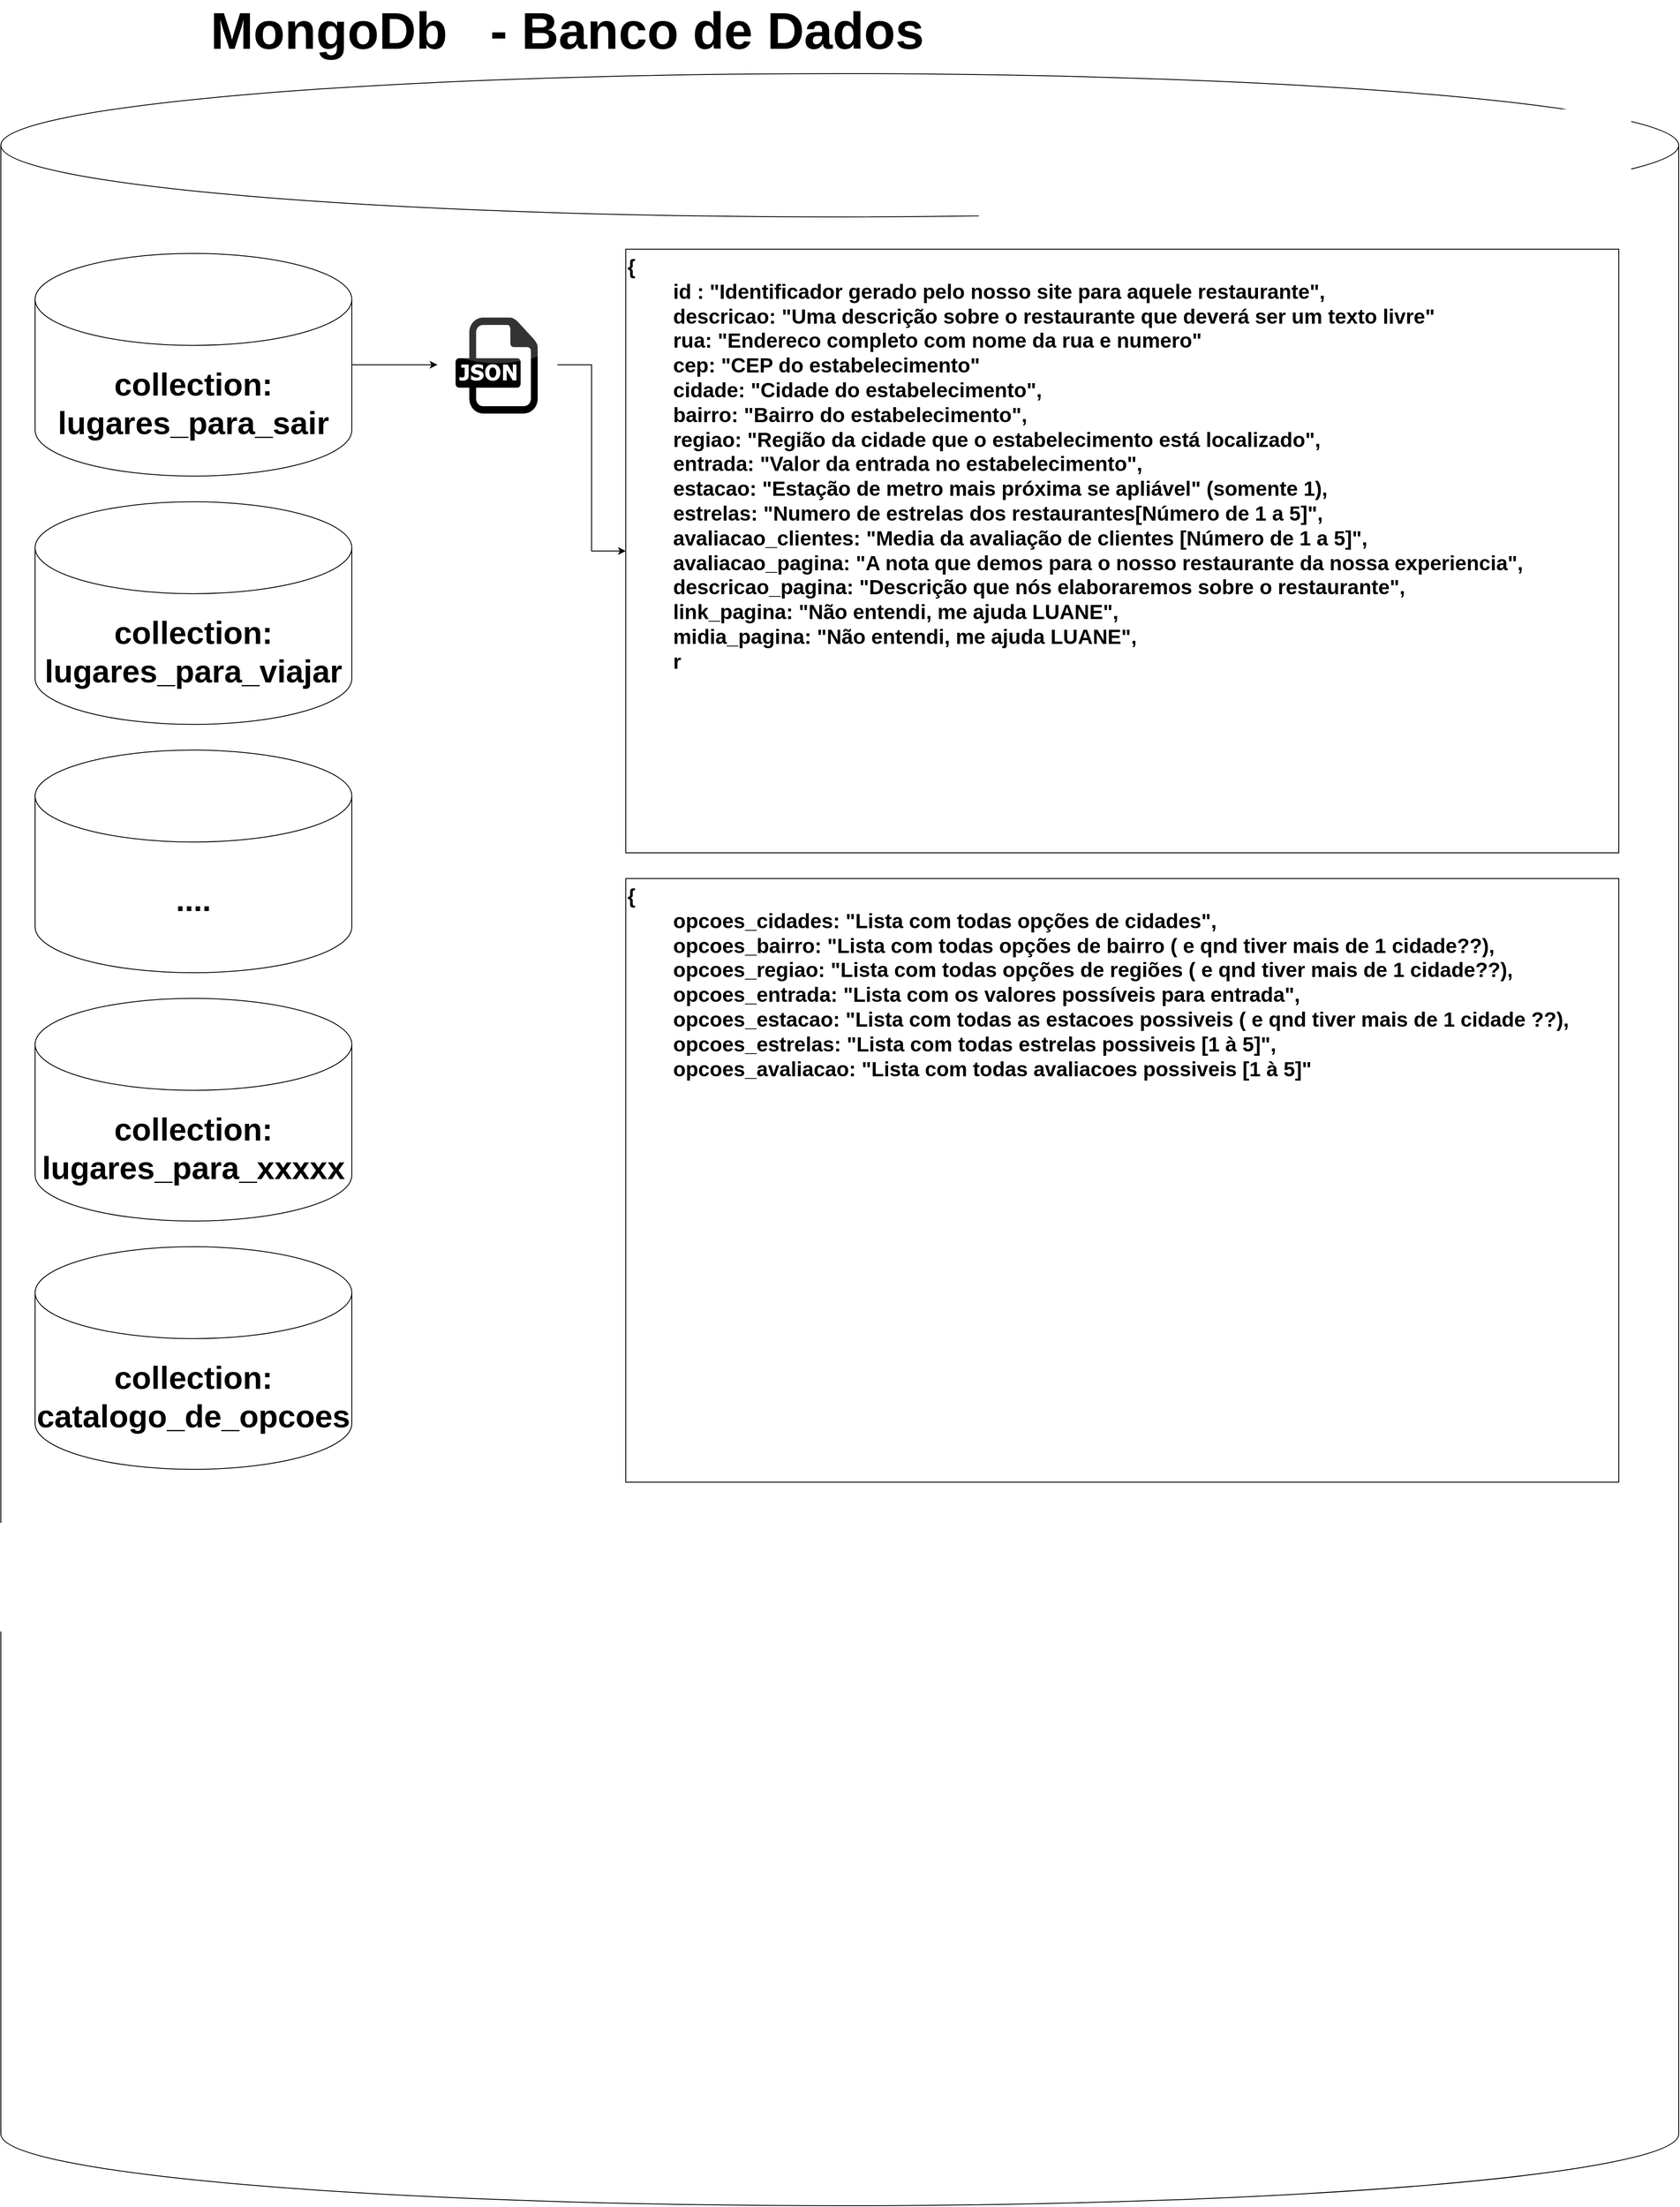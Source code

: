 <mxfile version="22.1.3" type="github">
  <diagram name="Travel And Dine - Banco de Dados" id="l2abdUlIpdZk-L6hSmc2">
    <mxGraphModel dx="2390" dy="1512" grid="1" gridSize="10" guides="1" tooltips="1" connect="1" arrows="1" fold="1" page="1" pageScale="1" pageWidth="50000" pageHeight="50000" math="0" shadow="0">
      <root>
        <mxCell id="0" />
        <mxCell id="1" parent="0" />
        <mxCell id="otfIkombBEl5gzPAVcly-1" value="" style="shape=cylinder3;whiteSpace=wrap;html=1;boundedLbl=1;backgroundOutline=1;size=83.667;" vertex="1" parent="1">
          <mxGeometry x="130" y="130" width="1960" height="2490" as="geometry" />
        </mxCell>
        <mxCell id="otfIkombBEl5gzPAVcly-2" value="&lt;span style=&quot;font-size: 60px;&quot;&gt;&lt;b style=&quot;font-size: 60px;&quot;&gt;MongoDb&amp;nbsp; &amp;nbsp;- Banco de Dados&amp;nbsp;&lt;/b&gt;&lt;/span&gt;" style="text;html=1;strokeColor=none;fillColor=none;align=center;verticalAlign=middle;whiteSpace=wrap;rounded=0;fontSize=60;" vertex="1" parent="1">
          <mxGeometry x="150" y="50" width="1300" height="60" as="geometry" />
        </mxCell>
        <mxCell id="otfIkombBEl5gzPAVcly-12" style="edgeStyle=orthogonalEdgeStyle;rounded=0;orthogonalLoop=1;jettySize=auto;html=1;" edge="1" parent="1" source="otfIkombBEl5gzPAVcly-4" target="otfIkombBEl5gzPAVcly-10">
          <mxGeometry relative="1" as="geometry" />
        </mxCell>
        <mxCell id="otfIkombBEl5gzPAVcly-4" value="collection:&lt;br style=&quot;font-size: 37px;&quot;&gt;lugares_para_sair" style="shape=cylinder3;whiteSpace=wrap;html=1;boundedLbl=1;backgroundOutline=1;size=53.667;fontSize=37;fontStyle=1" vertex="1" parent="1">
          <mxGeometry x="170" y="340" width="370" height="260" as="geometry" />
        </mxCell>
        <mxCell id="otfIkombBEl5gzPAVcly-5" value="collection:&lt;br style=&quot;font-size: 37px;&quot;&gt;lugares_para_viajar" style="shape=cylinder3;whiteSpace=wrap;html=1;boundedLbl=1;backgroundOutline=1;size=53.667;fontSize=37;fontStyle=1" vertex="1" parent="1">
          <mxGeometry x="170" y="630" width="370" height="260" as="geometry" />
        </mxCell>
        <mxCell id="otfIkombBEl5gzPAVcly-6" value="...." style="shape=cylinder3;whiteSpace=wrap;html=1;boundedLbl=1;backgroundOutline=1;size=53.667;fontSize=37;fontStyle=1" vertex="1" parent="1">
          <mxGeometry x="170" y="920" width="370" height="260" as="geometry" />
        </mxCell>
        <mxCell id="otfIkombBEl5gzPAVcly-7" value="collection:&lt;br style=&quot;font-size: 37px;&quot;&gt;lugares_para_xxxxx" style="shape=cylinder3;whiteSpace=wrap;html=1;boundedLbl=1;backgroundOutline=1;size=53.667;fontSize=37;fontStyle=1" vertex="1" parent="1">
          <mxGeometry x="170" y="1210" width="370" height="260" as="geometry" />
        </mxCell>
        <mxCell id="otfIkombBEl5gzPAVcly-8" value="collection:&lt;br style=&quot;font-size: 37px;&quot;&gt;catalogo_de_opcoes" style="shape=cylinder3;whiteSpace=wrap;html=1;boundedLbl=1;backgroundOutline=1;size=53.667;fontSize=37;fontStyle=1" vertex="1" parent="1">
          <mxGeometry x="170" y="1500" width="370" height="260" as="geometry" />
        </mxCell>
        <mxCell id="otfIkombBEl5gzPAVcly-15" value="" style="edgeStyle=orthogonalEdgeStyle;rounded=0;orthogonalLoop=1;jettySize=auto;html=1;" edge="1" parent="1" source="otfIkombBEl5gzPAVcly-10" target="otfIkombBEl5gzPAVcly-13">
          <mxGeometry relative="1" as="geometry" />
        </mxCell>
        <mxCell id="otfIkombBEl5gzPAVcly-10" value="" style="dashed=0;outlineConnect=0;html=1;align=center;labelPosition=center;verticalLabelPosition=bottom;verticalAlign=top;shape=mxgraph.webicons.json;gradientColor=none;fillColor=none;" vertex="1" parent="1">
          <mxGeometry x="640" y="395" width="140.13" height="150" as="geometry" />
        </mxCell>
        <mxCell id="otfIkombBEl5gzPAVcly-13" value="{&lt;br style=&quot;font-size: 24px;&quot;&gt;&lt;span style=&quot;font-size: 24px;&quot;&gt;&lt;span style=&quot;&quot;&gt;&amp;nbsp;&amp;nbsp;&amp;nbsp;&amp;nbsp;&lt;span style=&quot;&quot;&gt;&lt;span style=&quot;white-space: pre;&quot;&gt;&amp;nbsp;&amp;nbsp;&amp;nbsp;&amp;nbsp;&lt;/span&gt;&lt;/span&gt;&lt;/span&gt;&lt;/span&gt;id : &quot;Identificador gerado pelo nosso site para aquele restaurante&quot;,&lt;br&gt;&lt;span style=&quot;&quot;&gt;&lt;span style=&quot;&quot;&gt;&amp;nbsp;&amp;nbsp;&amp;nbsp;&amp;nbsp;&lt;span style=&quot;&quot;&gt;&lt;span style=&quot;white-space: pre;&quot;&gt;&amp;nbsp;&amp;nbsp;&amp;nbsp;&amp;nbsp;&lt;/span&gt;&lt;/span&gt;&lt;/span&gt;&lt;/span&gt;descricao: &quot;Uma descrição sobre o restaurante que deverá ser um texto livre&quot;&lt;br&gt;&lt;span style=&quot;&quot;&gt;&lt;span style=&quot;&quot;&gt;&amp;nbsp;&amp;nbsp;&amp;nbsp;&amp;nbsp;&lt;span style=&quot;&quot;&gt;&lt;span style=&quot;white-space: pre;&quot;&gt;&amp;nbsp;&amp;nbsp;&amp;nbsp;&amp;nbsp;&lt;/span&gt;&lt;/span&gt;&lt;/span&gt;&lt;/span&gt;rua: &quot;Endereco completo com nome da rua e numero&quot;&lt;br&gt;&lt;span style=&quot;&quot;&gt;&lt;span style=&quot;&quot;&gt;&amp;nbsp;&amp;nbsp;&amp;nbsp;&amp;nbsp;&lt;span style=&quot;&quot;&gt;&lt;span style=&quot;white-space: pre;&quot;&gt;&amp;nbsp;&amp;nbsp;&amp;nbsp;&amp;nbsp;&lt;/span&gt;&lt;/span&gt;&lt;/span&gt;&lt;/span&gt;cep: &quot;CEP do estabelecimento&quot;&lt;br&gt;&lt;span style=&quot;&quot;&gt;&lt;span style=&quot;&quot;&gt;&amp;nbsp;&amp;nbsp;&amp;nbsp;&amp;nbsp;&lt;span style=&quot;&quot;&gt;&lt;span style=&quot;white-space: pre;&quot;&gt;&amp;nbsp;&amp;nbsp;&amp;nbsp;&amp;nbsp;&lt;/span&gt;&lt;/span&gt;&lt;/span&gt;&lt;/span&gt;cidade: &quot;Cidade do estabelecimento&quot;,&lt;br&gt;&lt;span style=&quot;&quot;&gt;&lt;span style=&quot;&quot;&gt;&amp;nbsp;&amp;nbsp;&amp;nbsp;&amp;nbsp;&lt;span style=&quot;&quot;&gt;&lt;span style=&quot;white-space: pre;&quot;&gt;&amp;nbsp;&amp;nbsp;&amp;nbsp;&amp;nbsp;&lt;/span&gt;&lt;/span&gt;&lt;/span&gt;&lt;/span&gt;bairro: &quot;Bairro do estabelecimento&quot;,&lt;br&gt;&lt;span style=&quot;white-space: pre;&quot;&gt;&#x9;&lt;/span&gt;regiao: &quot;Região da cidade que o estabelecimento está localizado&quot;,&lt;br&gt;&lt;span style=&quot;&quot;&gt;&lt;span style=&quot;&quot;&gt;&amp;nbsp;&amp;nbsp;&amp;nbsp;&amp;nbsp;&lt;span style=&quot;&quot;&gt;&lt;span style=&quot;white-space: pre;&quot;&gt;&amp;nbsp;&amp;nbsp;&amp;nbsp;&amp;nbsp;&lt;/span&gt;&lt;/span&gt;&lt;/span&gt;&lt;/span&gt;entrada: &quot;Valor da entrada no estabelecimento&quot;,&lt;br&gt;&lt;span style=&quot;&quot;&gt;&lt;span style=&quot;&quot;&gt;&amp;nbsp;&amp;nbsp;&amp;nbsp;&amp;nbsp;&lt;span style=&quot;&quot;&gt;&lt;span style=&quot;white-space: pre;&quot;&gt;&amp;nbsp;&amp;nbsp;&amp;nbsp;&amp;nbsp;&lt;/span&gt;&lt;/span&gt;&lt;/span&gt;&lt;/span&gt;estacao: &quot;Estação de metro mais próxima se apliável&quot; (somente 1),&lt;br&gt;&lt;span style=&quot;&quot;&gt;&lt;span style=&quot;&quot;&gt;&amp;nbsp;&amp;nbsp;&amp;nbsp;&amp;nbsp;&lt;span style=&quot;&quot;&gt;&lt;span style=&quot;white-space: pre;&quot;&gt;&amp;nbsp;&amp;nbsp;&amp;nbsp;&amp;nbsp;&lt;/span&gt;&lt;/span&gt;&lt;/span&gt;&lt;/span&gt;estrelas: &quot;Numero de estrelas dos restaurantes[Número de 1 a 5]&quot;,&lt;br&gt;&lt;span style=&quot;&quot;&gt;&lt;span style=&quot;&quot;&gt;&amp;nbsp;&amp;nbsp;&amp;nbsp;&amp;nbsp;&lt;span style=&quot;&quot;&gt;&lt;span style=&quot;white-space: pre;&quot;&gt;&amp;nbsp;&amp;nbsp;&amp;nbsp;&amp;nbsp;&lt;/span&gt;&lt;/span&gt;&lt;/span&gt;&lt;/span&gt;avaliacao_clientes: &quot;Media da avaliação de clientes [Número de 1 a 5]&quot;,&lt;br&gt;&lt;span style=&quot;&quot;&gt;&lt;span style=&quot;white-space: pre;&quot;&gt;&amp;nbsp;&amp;nbsp;&amp;nbsp;&amp;nbsp;&lt;span style=&quot;white-space: pre;&quot;&gt;&#x9;&lt;/span&gt;&lt;/span&gt;&lt;/span&gt;avaliacao_pagina: &quot;A nota que demos para o nosso restaurante da nossa experiencia&quot;,&lt;br&gt;&lt;span style=&quot;&quot;&gt;&lt;span style=&quot;white-space: pre;&quot;&gt;&amp;nbsp;&amp;nbsp;&amp;nbsp;&amp;nbsp;&lt;span style=&quot;white-space: pre;&quot;&gt;&#x9;&lt;/span&gt;&lt;/span&gt;&lt;/span&gt;descricao_pagina: &quot;Descrição que nós elaboraremos sobre o restaurante&quot;,&lt;br&gt;&lt;span style=&quot;&quot;&gt;&lt;span style=&quot;white-space: pre;&quot;&gt;&amp;nbsp;&amp;nbsp;&amp;nbsp;&amp;nbsp;&lt;span style=&quot;white-space: pre;&quot;&gt;&#x9;&lt;/span&gt;&lt;/span&gt;&lt;/span&gt;link_pagina: &quot;Não entendi, me ajuda LUANE&quot;,&lt;br&gt;&lt;span style=&quot;&quot;&gt;&lt;span style=&quot;white-space: pre;&quot;&gt;&amp;nbsp;&amp;nbsp;&amp;nbsp;&amp;nbsp;&lt;span style=&quot;white-space: pre;&quot;&gt;&#x9;&lt;/span&gt;&lt;/span&gt;&lt;/span&gt;midia_pagina: &quot;Não entendi, me ajuda LUANE&quot;,&lt;br&gt;&lt;span style=&quot;white-space: pre;&quot;&gt;&#x9;&lt;/span&gt;r" style="rounded=0;whiteSpace=wrap;html=1;align=left;fontStyle=1;fontSize=24;verticalAlign=top;" vertex="1" parent="1">
          <mxGeometry x="860" y="335" width="1160" height="705" as="geometry" />
        </mxCell>
        <mxCell id="otfIkombBEl5gzPAVcly-16" value="{&lt;br&gt;&lt;span style=&quot;&quot;&gt;&lt;span style=&quot;&quot;&gt;&amp;nbsp;&amp;nbsp;&amp;nbsp;&amp;nbsp;&lt;span style=&quot;white-space: pre;&quot;&gt;&#x9;&lt;/span&gt;&lt;/span&gt;&lt;/span&gt;opcoes_cidades: &quot;Lista com todas opções de cidades&quot;,&lt;br&gt;&lt;span style=&quot;&quot;&gt;&lt;span style=&quot;&quot;&gt;&amp;nbsp;&amp;nbsp;&amp;nbsp;&amp;nbsp;&lt;span style=&quot;white-space: pre;&quot;&gt;&#x9;&lt;/span&gt;&lt;/span&gt;&lt;/span&gt;opcoes_bairro: &quot;Lista com todas opções de bairro ( e qnd tiver mais de 1 cidade??),&lt;br&gt;&lt;span style=&quot;&quot;&gt;&lt;span style=&quot;&quot;&gt;&amp;nbsp;&amp;nbsp;&amp;nbsp;&lt;span style=&quot;white-space: pre;&quot;&gt;&#x9;&lt;/span&gt;&lt;/span&gt;&lt;/span&gt;opcoes_regiao: &quot;Lista com todas opções de regiões ( e qnd tiver mais de 1 cidade??),&lt;br&gt;&lt;span style=&quot;&quot;&gt;&lt;span style=&quot;&quot;&gt;&amp;nbsp;&amp;nbsp;&amp;nbsp;&amp;nbsp;&lt;span style=&quot;white-space: pre;&quot;&gt;&#x9;&lt;/span&gt;&lt;/span&gt;&lt;/span&gt;opcoes_entrada: &quot;Lista com os valores possíveis para entrada&quot;,&lt;br&gt;&lt;span style=&quot;&quot;&gt;&lt;span style=&quot;&quot;&gt;&amp;nbsp;&amp;nbsp;&amp;nbsp;&amp;nbsp;&lt;span style=&quot;white-space: pre;&quot;&gt;&#x9;&lt;/span&gt;&lt;/span&gt;&lt;/span&gt;opcoes_estacao: &quot;Lista com todas as estacoes possiveis ( e qnd tiver mais de 1 cidade ??),&lt;br&gt;&lt;span style=&quot;white-space: pre;&quot;&gt;&#x9;&lt;/span&gt;opcoes_estrelas: &quot;Lista com todas estrelas possiveis [1 à 5]&quot;,&lt;br&gt;&lt;span style=&quot;&quot;&gt;&lt;/span&gt;&lt;span style=&quot;white-space: pre;&quot;&gt;&#x9;&lt;/span&gt;opcoes_avaliacao: &quot;Lista com todas avaliacoes possiveis [1 à 5]&quot;&lt;span style=&quot;&quot;&gt;&lt;br/&gt;&lt;span style=&quot;white-space: pre;&quot;&gt;&amp;nbsp;&amp;nbsp;&amp;nbsp;&amp;nbsp;&lt;/span&gt;&lt;/span&gt;" style="rounded=0;whiteSpace=wrap;html=1;align=left;fontStyle=1;fontSize=24;verticalAlign=top;" vertex="1" parent="1">
          <mxGeometry x="860" y="1070" width="1160" height="705" as="geometry" />
        </mxCell>
      </root>
    </mxGraphModel>
  </diagram>
</mxfile>
